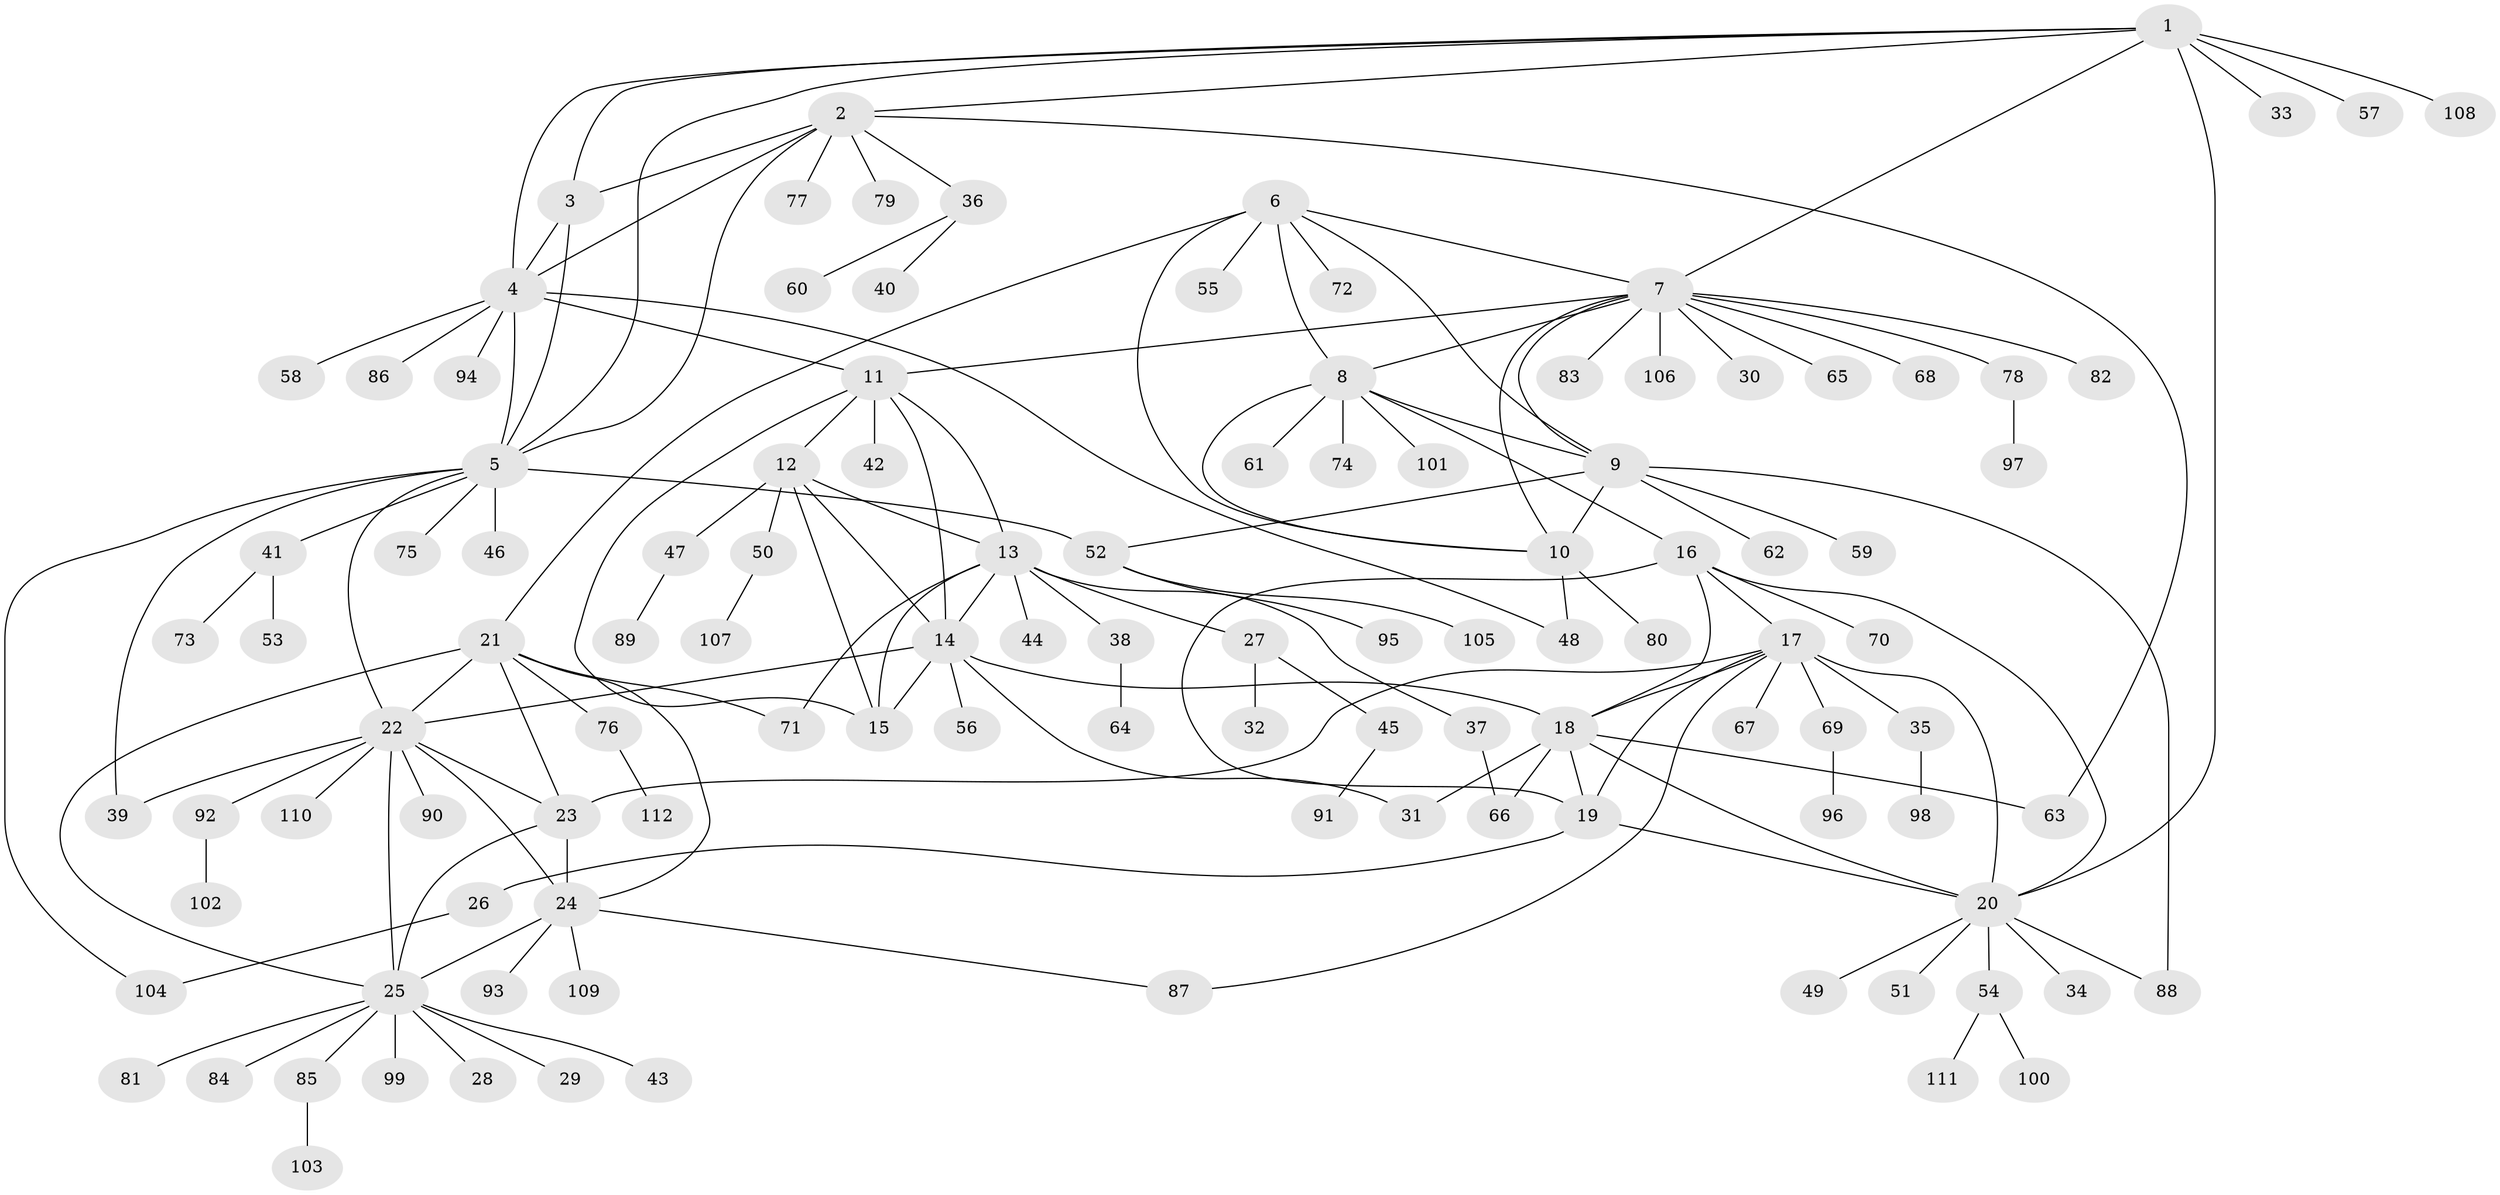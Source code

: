 // coarse degree distribution, {5: 0.03571428571428571, 6: 0.017857142857142856, 11: 0.017857142857142856, 3: 0.017857142857142856, 4: 0.017857142857142856, 1: 0.7678571428571429, 2: 0.05357142857142857, 13: 0.017857142857142856, 12: 0.03571428571428571, 14: 0.017857142857142856}
// Generated by graph-tools (version 1.1) at 2025/58/03/04/25 21:58:14]
// undirected, 112 vertices, 157 edges
graph export_dot {
graph [start="1"]
  node [color=gray90,style=filled];
  1;
  2;
  3;
  4;
  5;
  6;
  7;
  8;
  9;
  10;
  11;
  12;
  13;
  14;
  15;
  16;
  17;
  18;
  19;
  20;
  21;
  22;
  23;
  24;
  25;
  26;
  27;
  28;
  29;
  30;
  31;
  32;
  33;
  34;
  35;
  36;
  37;
  38;
  39;
  40;
  41;
  42;
  43;
  44;
  45;
  46;
  47;
  48;
  49;
  50;
  51;
  52;
  53;
  54;
  55;
  56;
  57;
  58;
  59;
  60;
  61;
  62;
  63;
  64;
  65;
  66;
  67;
  68;
  69;
  70;
  71;
  72;
  73;
  74;
  75;
  76;
  77;
  78;
  79;
  80;
  81;
  82;
  83;
  84;
  85;
  86;
  87;
  88;
  89;
  90;
  91;
  92;
  93;
  94;
  95;
  96;
  97;
  98;
  99;
  100;
  101;
  102;
  103;
  104;
  105;
  106;
  107;
  108;
  109;
  110;
  111;
  112;
  1 -- 2;
  1 -- 3;
  1 -- 4;
  1 -- 5;
  1 -- 7;
  1 -- 20;
  1 -- 33;
  1 -- 57;
  1 -- 108;
  2 -- 3;
  2 -- 4;
  2 -- 5;
  2 -- 36;
  2 -- 63;
  2 -- 77;
  2 -- 79;
  3 -- 4;
  3 -- 5;
  4 -- 5;
  4 -- 11;
  4 -- 48;
  4 -- 58;
  4 -- 86;
  4 -- 94;
  5 -- 22;
  5 -- 39;
  5 -- 41;
  5 -- 46;
  5 -- 52;
  5 -- 75;
  5 -- 104;
  6 -- 7;
  6 -- 8;
  6 -- 9;
  6 -- 10;
  6 -- 21;
  6 -- 55;
  6 -- 72;
  7 -- 8;
  7 -- 9;
  7 -- 10;
  7 -- 11;
  7 -- 30;
  7 -- 65;
  7 -- 68;
  7 -- 78;
  7 -- 82;
  7 -- 83;
  7 -- 106;
  8 -- 9;
  8 -- 10;
  8 -- 16;
  8 -- 61;
  8 -- 74;
  8 -- 101;
  9 -- 10;
  9 -- 52;
  9 -- 59;
  9 -- 62;
  9 -- 88;
  10 -- 48;
  10 -- 80;
  11 -- 12;
  11 -- 13;
  11 -- 14;
  11 -- 15;
  11 -- 42;
  12 -- 13;
  12 -- 14;
  12 -- 15;
  12 -- 47;
  12 -- 50;
  13 -- 14;
  13 -- 15;
  13 -- 27;
  13 -- 37;
  13 -- 38;
  13 -- 44;
  13 -- 71;
  14 -- 15;
  14 -- 18;
  14 -- 22;
  14 -- 31;
  14 -- 56;
  16 -- 17;
  16 -- 18;
  16 -- 19;
  16 -- 20;
  16 -- 70;
  17 -- 18;
  17 -- 19;
  17 -- 20;
  17 -- 23;
  17 -- 35;
  17 -- 67;
  17 -- 69;
  17 -- 87;
  18 -- 19;
  18 -- 20;
  18 -- 31;
  18 -- 63;
  18 -- 66;
  19 -- 20;
  19 -- 26;
  20 -- 34;
  20 -- 49;
  20 -- 51;
  20 -- 54;
  20 -- 88;
  21 -- 22;
  21 -- 23;
  21 -- 24;
  21 -- 25;
  21 -- 71;
  21 -- 76;
  22 -- 23;
  22 -- 24;
  22 -- 25;
  22 -- 39;
  22 -- 90;
  22 -- 92;
  22 -- 110;
  23 -- 24;
  23 -- 25;
  24 -- 25;
  24 -- 87;
  24 -- 93;
  24 -- 109;
  25 -- 28;
  25 -- 29;
  25 -- 43;
  25 -- 81;
  25 -- 84;
  25 -- 85;
  25 -- 99;
  26 -- 104;
  27 -- 32;
  27 -- 45;
  35 -- 98;
  36 -- 40;
  36 -- 60;
  37 -- 66;
  38 -- 64;
  41 -- 53;
  41 -- 73;
  45 -- 91;
  47 -- 89;
  50 -- 107;
  52 -- 95;
  52 -- 105;
  54 -- 100;
  54 -- 111;
  69 -- 96;
  76 -- 112;
  78 -- 97;
  85 -- 103;
  92 -- 102;
}
